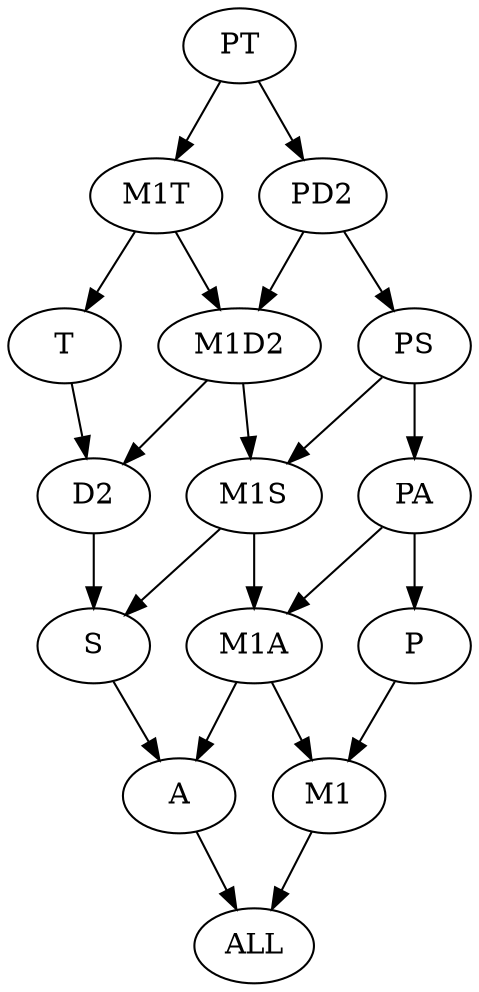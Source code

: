 digraph G {
PT ->  M1T;
PT ->  PD2;
M1T ->  T;
M1T ->  M1D2;
PD2 ->  M1D2;
PD2 ->  PS;
T ->  D2;
M1D2 ->  D2;
M1D2 ->  M1S;
PS ->  M1S;
PS ->  PA;
D2 ->  S;
M1S ->  S;
M1S ->  M1A;
D2;
PA ->  M1A;
PA ->  P;
S ->  A;
M1A ->  A;
M1A ->  M1;
S;
P ->  M1;
A ->  ALL;
M1 ->  ALL;
A;
M1;
ALL;
}